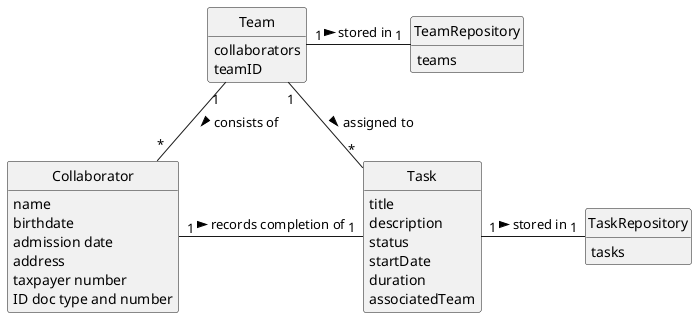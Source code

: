 @startuml
skinparam monochrome true
skinparam packageStyle rectangle
skinparam shadowing false

'left to right direction

skinparam classAttributeIconSize 0

hide circle
hide methods

'title Domain Model

'class Platform {
'  -description
'}

class Collaborator {
    name
    birthdate
    admission date
    address
    contact info (mobile and email)
    taxpayer number
    ID doc type and number
}

class Task {
    title
    description
    status
    startDate
    duration
    associatedTeam
}

class TeamRepository {
    teams
}

class TaskRepository {
    tasks
}

class Team {
    collaborators
    teamID
}

'class User {
'    name
'    email
'    password
'}

Team "1" -- "*" Collaborator: consists of >
Team "1" - "1" TeamRepository: stored in >
Collaborator "1" - "1" Task: records completion of >
Task "1" - "1" TaskRepository: stored in >
Team "1" - "*" Task: assigned to >
@enduml